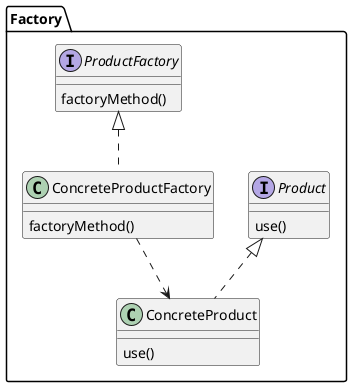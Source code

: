 @startuml

package Factory {

    interface Product {
        use()
    }

    Class ConcreteProduct {
        use()
    }

    Product <|.. ConcreteProduct



    interface ProductFactory{

        factoryMethod()
    }

    Class ConcreteProductFactory {

        factoryMethod()
    }





    ProductFactory <|.. ConcreteProductFactory

    ConcreteProductFactory ..> ConcreteProduct

}

@enduml